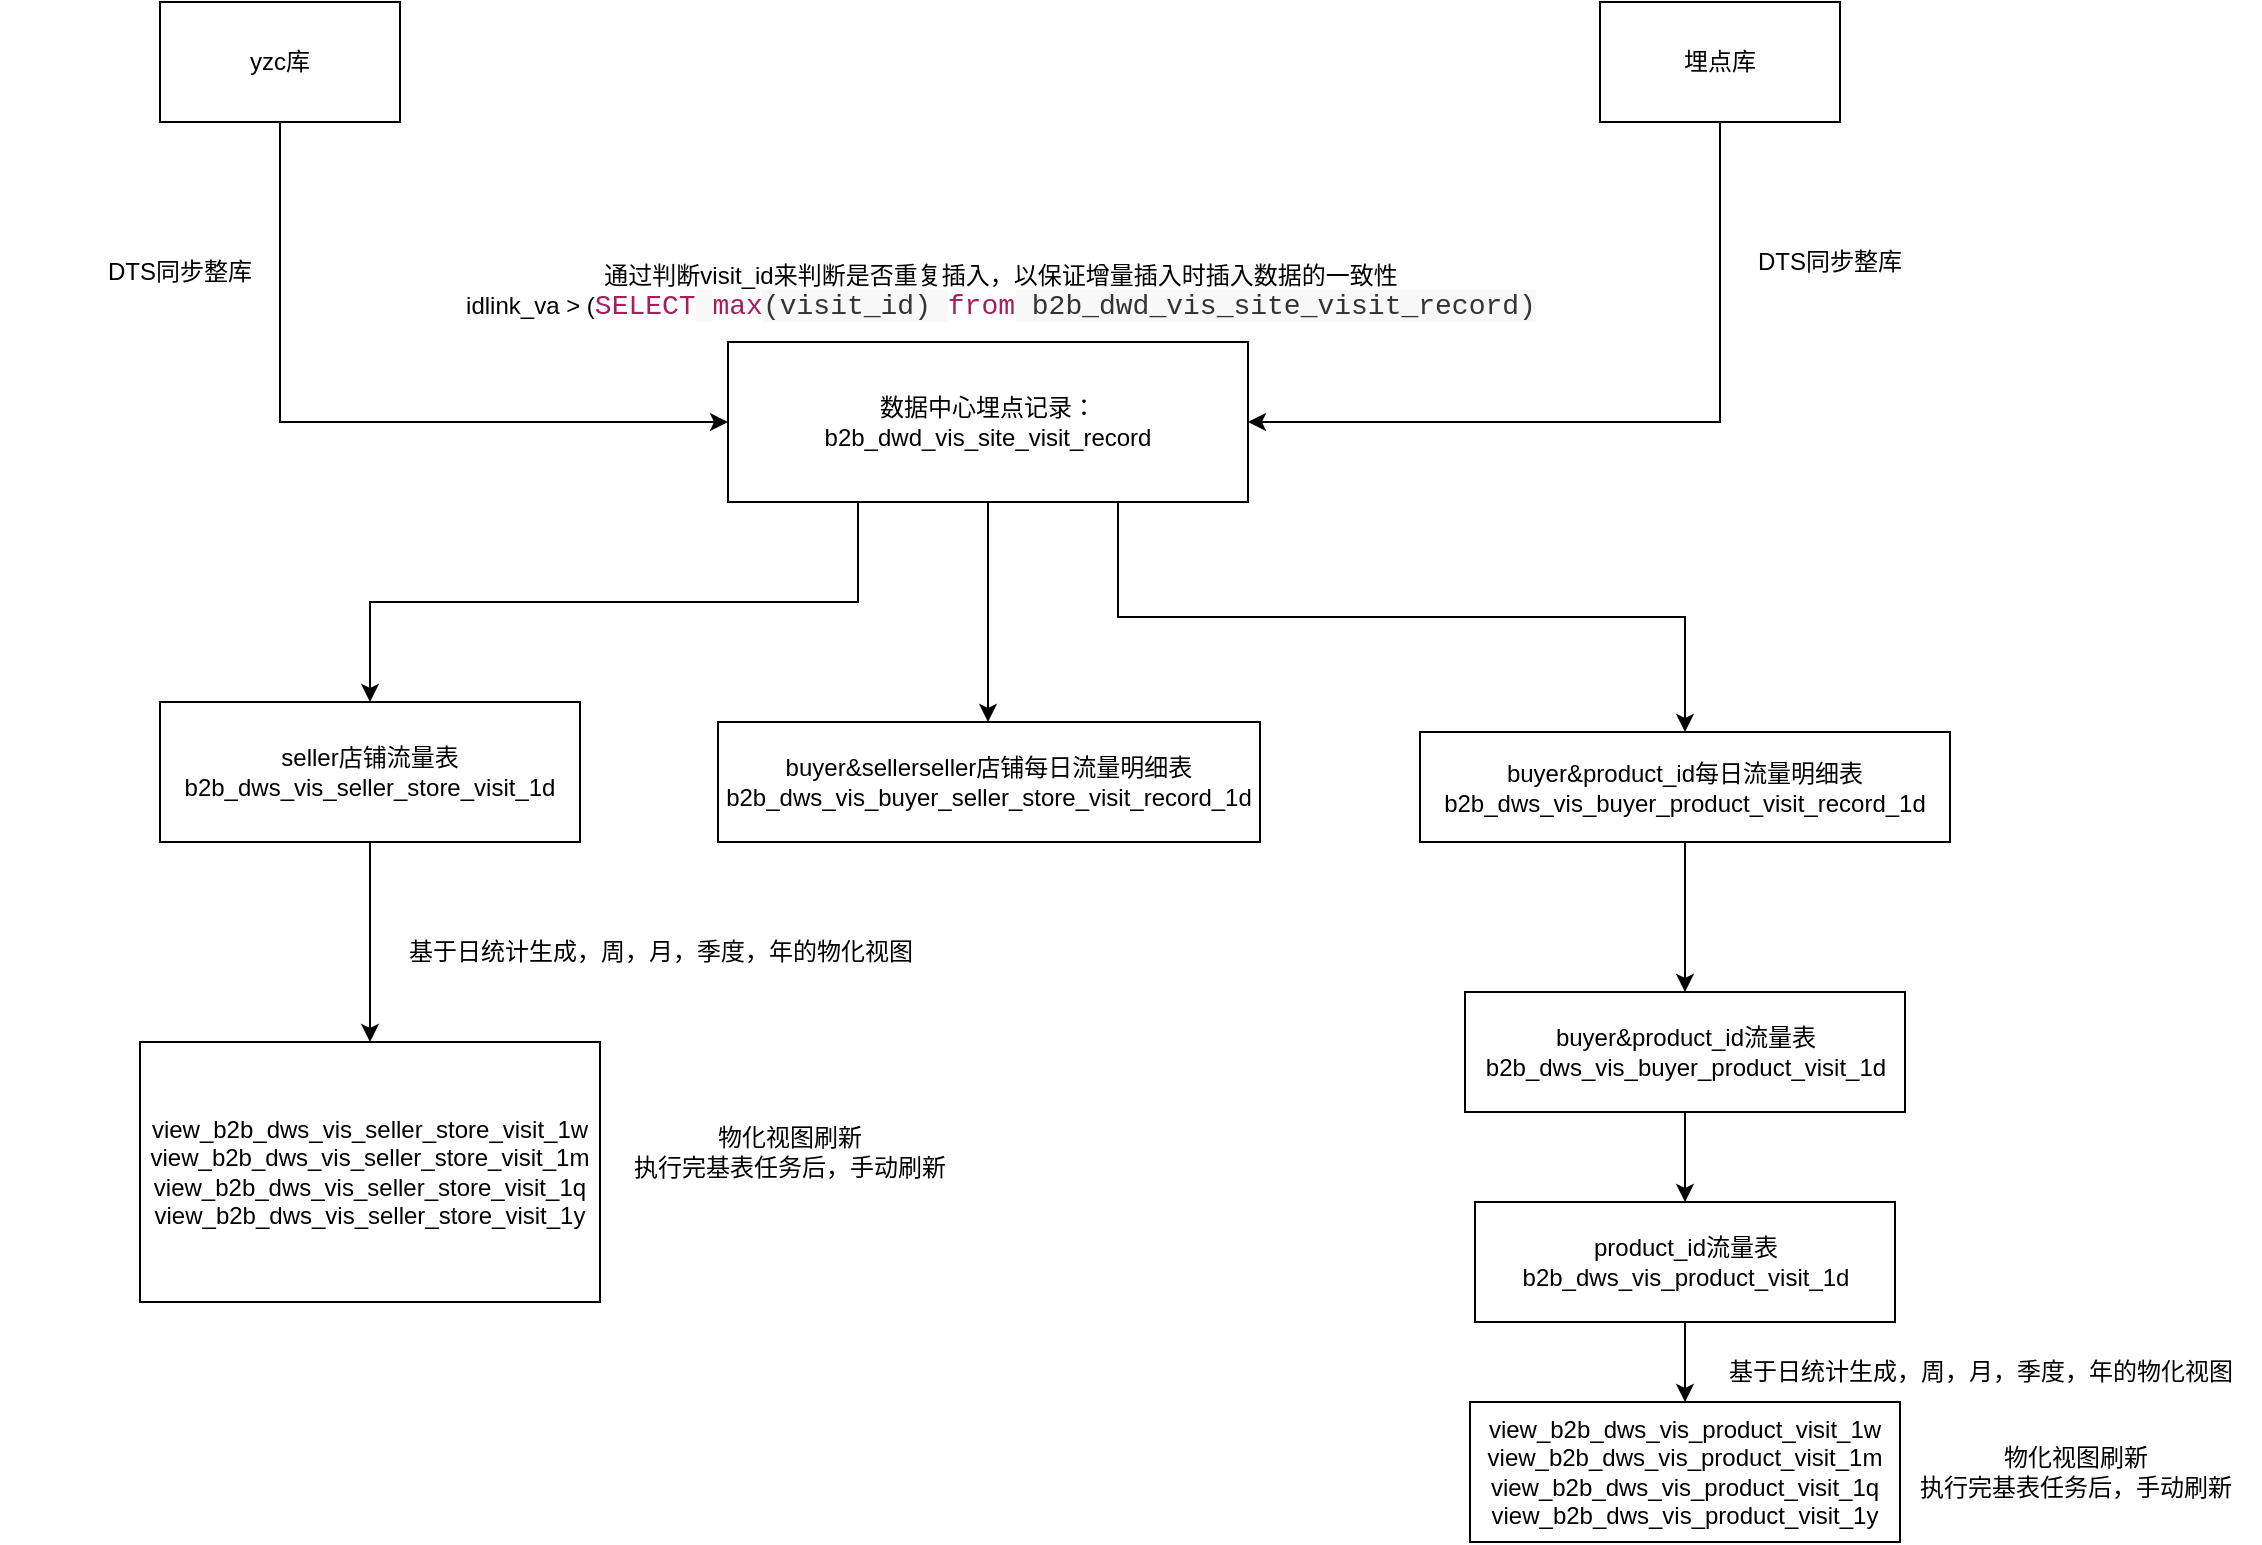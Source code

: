 <mxfile version="22.1.3" type="github">
  <diagram name="第 1 页" id="Nvfa4YNIevCubGbYaG3O">
    <mxGraphModel dx="1426" dy="785" grid="1" gridSize="10" guides="1" tooltips="1" connect="1" arrows="1" fold="1" page="1" pageScale="1" pageWidth="827" pageHeight="1169" math="0" shadow="0">
      <root>
        <mxCell id="0" />
        <mxCell id="1" parent="0" />
        <mxCell id="1pz00MVEpj-N78Dze2-A-20" style="edgeStyle=orthogonalEdgeStyle;rounded=0;orthogonalLoop=1;jettySize=auto;html=1;" parent="1" source="1pz00MVEpj-N78Dze2-A-1" edge="1">
          <mxGeometry relative="1" as="geometry">
            <mxPoint x="544" y="420" as="targetPoint" />
          </mxGeometry>
        </mxCell>
        <mxCell id="1pz00MVEpj-N78Dze2-A-22" style="edgeStyle=orthogonalEdgeStyle;rounded=0;orthogonalLoop=1;jettySize=auto;html=1;exitX=0.25;exitY=1;exitDx=0;exitDy=0;entryX=0.5;entryY=0;entryDx=0;entryDy=0;" parent="1" source="1pz00MVEpj-N78Dze2-A-1" target="1pz00MVEpj-N78Dze2-A-21" edge="1">
          <mxGeometry relative="1" as="geometry" />
        </mxCell>
        <mxCell id="1pz00MVEpj-N78Dze2-A-1" value="数据中心埋点记录：b2b_dwd_vis_site_visit_record" style="rounded=0;whiteSpace=wrap;html=1;" parent="1" vertex="1">
          <mxGeometry x="414" y="230" width="260" height="80" as="geometry" />
        </mxCell>
        <mxCell id="1pz00MVEpj-N78Dze2-A-14" style="edgeStyle=orthogonalEdgeStyle;rounded=0;orthogonalLoop=1;jettySize=auto;html=1;exitX=0.5;exitY=1;exitDx=0;exitDy=0;entryX=1;entryY=0.5;entryDx=0;entryDy=0;" parent="1" source="1pz00MVEpj-N78Dze2-A-2" target="1pz00MVEpj-N78Dze2-A-1" edge="1">
          <mxGeometry relative="1" as="geometry" />
        </mxCell>
        <mxCell id="1pz00MVEpj-N78Dze2-A-2" value="埋点库" style="rounded=0;whiteSpace=wrap;html=1;" parent="1" vertex="1">
          <mxGeometry x="850" y="60" width="120" height="60" as="geometry" />
        </mxCell>
        <mxCell id="1pz00MVEpj-N78Dze2-A-18" style="edgeStyle=orthogonalEdgeStyle;rounded=0;orthogonalLoop=1;jettySize=auto;html=1;entryX=0;entryY=0.5;entryDx=0;entryDy=0;" parent="1" source="1pz00MVEpj-N78Dze2-A-3" target="1pz00MVEpj-N78Dze2-A-1" edge="1">
          <mxGeometry relative="1" as="geometry">
            <Array as="points">
              <mxPoint x="190" y="270" />
            </Array>
          </mxGeometry>
        </mxCell>
        <mxCell id="1pz00MVEpj-N78Dze2-A-3" value="yzc库" style="rounded=0;whiteSpace=wrap;html=1;" parent="1" vertex="1">
          <mxGeometry x="130" y="60" width="120" height="60" as="geometry" />
        </mxCell>
        <mxCell id="1pz00MVEpj-N78Dze2-A-5" value="DTS同步整库" style="text;html=1;strokeColor=none;fillColor=none;align=center;verticalAlign=middle;whiteSpace=wrap;rounded=0;" parent="1" vertex="1">
          <mxGeometry x="50" y="170" width="180" height="50" as="geometry" />
        </mxCell>
        <mxCell id="1pz00MVEpj-N78Dze2-A-7" value="DTS同步整库" style="text;html=1;strokeColor=none;fillColor=none;align=center;verticalAlign=middle;whiteSpace=wrap;rounded=0;" parent="1" vertex="1">
          <mxGeometry x="920" y="170" width="90" height="40" as="geometry" />
        </mxCell>
        <mxCell id="1pz00MVEpj-N78Dze2-A-10" value="通过判断visit_id来判断是否重复插入，以保证增量插入时插入数据的一致性&lt;br&gt;idlink_va &amp;gt; (&lt;span style=&quot;box-sizing: border-box; --tw-border-spacing-x: 0; --tw-border-spacing-y: 0; --tw-translate-x: 0; --tw-translate-y: 0; --tw-rotate: 0; --tw-skew-x: 0; --tw-skew-y: 0; --tw-scale-x: 1; --tw-scale-y: 1; --tw-pan-x: ; --tw-pan-y: ; --tw-pinch-zoom: ; --tw-scroll-snap-strictness: proximity; --tw-ordinal: ; --tw-slashed-zero: ; --tw-numeric-figure: ; --tw-numeric-spacing: ; --tw-numeric-fraction: ; --tw-ring-inset: ; --tw-ring-offset-width: 0px; --tw-ring-offset-color: #fff; --tw-ring-color: rgb(59 130 246 / 0.5); --tw-ring-offset-shadow: 0 0 #0000; --tw-ring-shadow: 0 0 #0000; --tw-shadow: 0 0 #0000; --tw-shadow-colored: 0 0 #0000; --tw-blur: ; --tw-brightness: ; --tw-contrast: ; --tw-grayscale: ; --tw-hue-rotate: ; --tw-invert: ; --tw-saturate: ; --tw-sepia: ; --tw-drop-shadow: ; --tw-backdrop-blur: ; --tw-backdrop-brightness: ; --tw-backdrop-contrast: ; --tw-backdrop-grayscale: ; --tw-backdrop-hue-rotate: ; --tw-backdrop-invert: ; --tw-backdrop-opacity: ; --tw-backdrop-saturate: ; --tw-backdrop-sepia: ; -webkit-tap-highlight-color: rgba(0, 0, 0, 0); color: rgb(167, 29, 93); font-family: Consolas, Menlo, Courier, monospace; font-size: 14px; text-align: start;&quot; class=&quot;hljs-keyword&quot;&gt;SELECT&lt;/span&gt;&lt;span style=&quot;color: rgb(51, 51, 51); font-family: Consolas, Menlo, Courier, monospace; font-size: 14px; text-align: start; background-color: rgb(248, 248, 248);&quot;&gt; &lt;/span&gt;&lt;span style=&quot;box-sizing: border-box; --tw-border-spacing-x: 0; --tw-border-spacing-y: 0; --tw-translate-x: 0; --tw-translate-y: 0; --tw-rotate: 0; --tw-skew-x: 0; --tw-skew-y: 0; --tw-scale-x: 1; --tw-scale-y: 1; --tw-pan-x: ; --tw-pan-y: ; --tw-pinch-zoom: ; --tw-scroll-snap-strictness: proximity; --tw-ordinal: ; --tw-slashed-zero: ; --tw-numeric-figure: ; --tw-numeric-spacing: ; --tw-numeric-fraction: ; --tw-ring-inset: ; --tw-ring-offset-width: 0px; --tw-ring-offset-color: #fff; --tw-ring-color: rgb(59 130 246 / 0.5); --tw-ring-offset-shadow: 0 0 #0000; --tw-ring-shadow: 0 0 #0000; --tw-shadow: 0 0 #0000; --tw-shadow-colored: 0 0 #0000; --tw-blur: ; --tw-brightness: ; --tw-contrast: ; --tw-grayscale: ; --tw-hue-rotate: ; --tw-invert: ; --tw-saturate: ; --tw-sepia: ; --tw-drop-shadow: ; --tw-backdrop-blur: ; --tw-backdrop-brightness: ; --tw-backdrop-contrast: ; --tw-backdrop-grayscale: ; --tw-backdrop-hue-rotate: ; --tw-backdrop-invert: ; --tw-backdrop-opacity: ; --tw-backdrop-saturate: ; --tw-backdrop-sepia: ; -webkit-tap-highlight-color: rgba(0, 0, 0, 0); color: rgb(167, 29, 93); font-family: Consolas, Menlo, Courier, monospace; font-size: 14px; text-align: start;&quot; class=&quot;hljs-keyword&quot;&gt;max&lt;/span&gt;&lt;span style=&quot;color: rgb(51, 51, 51); font-family: Consolas, Menlo, Courier, monospace; font-size: 14px; text-align: start; background-color: rgb(248, 248, 248);&quot;&gt;(visit_id) &lt;/span&gt;&lt;span style=&quot;box-sizing: border-box; --tw-border-spacing-x: 0; --tw-border-spacing-y: 0; --tw-translate-x: 0; --tw-translate-y: 0; --tw-rotate: 0; --tw-skew-x: 0; --tw-skew-y: 0; --tw-scale-x: 1; --tw-scale-y: 1; --tw-pan-x: ; --tw-pan-y: ; --tw-pinch-zoom: ; --tw-scroll-snap-strictness: proximity; --tw-ordinal: ; --tw-slashed-zero: ; --tw-numeric-figure: ; --tw-numeric-spacing: ; --tw-numeric-fraction: ; --tw-ring-inset: ; --tw-ring-offset-width: 0px; --tw-ring-offset-color: #fff; --tw-ring-color: rgb(59 130 246 / 0.5); --tw-ring-offset-shadow: 0 0 #0000; --tw-ring-shadow: 0 0 #0000; --tw-shadow: 0 0 #0000; --tw-shadow-colored: 0 0 #0000; --tw-blur: ; --tw-brightness: ; --tw-contrast: ; --tw-grayscale: ; --tw-hue-rotate: ; --tw-invert: ; --tw-saturate: ; --tw-sepia: ; --tw-drop-shadow: ; --tw-backdrop-blur: ; --tw-backdrop-brightness: ; --tw-backdrop-contrast: ; --tw-backdrop-grayscale: ; --tw-backdrop-hue-rotate: ; --tw-backdrop-invert: ; --tw-backdrop-opacity: ; --tw-backdrop-saturate: ; --tw-backdrop-sepia: ; -webkit-tap-highlight-color: rgba(0, 0, 0, 0); color: rgb(167, 29, 93); font-family: Consolas, Menlo, Courier, monospace; font-size: 14px; text-align: start;&quot; class=&quot;hljs-keyword&quot;&gt;from&lt;/span&gt;&lt;span style=&quot;color: rgb(51, 51, 51); font-family: Consolas, Menlo, Courier, monospace; font-size: 14px; text-align: start; background-color: rgb(248, 248, 248);&quot;&gt; b2b_dwd_vis_site_visit_record)&lt;/span&gt;" style="text;html=1;align=center;verticalAlign=middle;resizable=0;points=[];autosize=1;strokeColor=none;fillColor=none;" parent="1" vertex="1">
          <mxGeometry x="290" y="185" width="520" height="40" as="geometry" />
        </mxCell>
        <mxCell id="1pz00MVEpj-N78Dze2-A-11" value="buyer&amp;amp;sellerseller店铺每日流量明细表&lt;br&gt;b2b_dws_vis_buyer_seller_store_visit_record_1d" style="rounded=0;whiteSpace=wrap;html=1;" parent="1" vertex="1">
          <mxGeometry x="409" y="420" width="271" height="60" as="geometry" />
        </mxCell>
        <mxCell id="1pz00MVEpj-N78Dze2-A-34" value="" style="edgeStyle=orthogonalEdgeStyle;rounded=0;orthogonalLoop=1;jettySize=auto;html=1;" parent="1" source="1pz00MVEpj-N78Dze2-A-21" target="1pz00MVEpj-N78Dze2-A-32" edge="1">
          <mxGeometry relative="1" as="geometry" />
        </mxCell>
        <mxCell id="1pz00MVEpj-N78Dze2-A-21" value="seller店铺流量表&lt;br&gt;b2b_dws_vis_seller_store_visit_1d" style="rounded=0;whiteSpace=wrap;html=1;" parent="1" vertex="1">
          <mxGeometry x="130" y="410" width="210" height="70" as="geometry" />
        </mxCell>
        <mxCell id="1pz00MVEpj-N78Dze2-A-28" style="edgeStyle=orthogonalEdgeStyle;rounded=0;orthogonalLoop=1;jettySize=auto;html=1;exitX=0.5;exitY=1;exitDx=0;exitDy=0;" parent="1" source="1pz00MVEpj-N78Dze2-A-23" target="1pz00MVEpj-N78Dze2-A-25" edge="1">
          <mxGeometry relative="1" as="geometry" />
        </mxCell>
        <mxCell id="1pz00MVEpj-N78Dze2-A-23" value="buyer&amp;amp;product_id流量表&lt;br&gt;b2b_dws_vis_buyer_product_visit_1d" style="rounded=0;whiteSpace=wrap;html=1;" parent="1" vertex="1">
          <mxGeometry x="782.5" y="555" width="220" height="60" as="geometry" />
        </mxCell>
        <mxCell id="1pz00MVEpj-N78Dze2-A-30" style="edgeStyle=orthogonalEdgeStyle;rounded=0;orthogonalLoop=1;jettySize=auto;html=1;entryX=0.5;entryY=0;entryDx=0;entryDy=0;" parent="1" source="1pz00MVEpj-N78Dze2-A-25" target="1pz00MVEpj-N78Dze2-A-29" edge="1">
          <mxGeometry relative="1" as="geometry" />
        </mxCell>
        <mxCell id="1pz00MVEpj-N78Dze2-A-25" value="product_id流量表&lt;br&gt;b2b_dws_vis_product_visit_1d" style="rounded=0;whiteSpace=wrap;html=1;" parent="1" vertex="1">
          <mxGeometry x="787.5" y="660" width="210" height="60" as="geometry" />
        </mxCell>
        <mxCell id="1pz00MVEpj-N78Dze2-A-29" value="view_b2b_dws_vis_product_visit_1w&lt;br&gt;view_b2b_dws_vis_product_visit_1m&lt;br&gt;view_b2b_dws_vis_product_visit_1q&lt;br&gt;view_b2b_dws_vis_product_visit_1y" style="rounded=0;whiteSpace=wrap;html=1;" parent="1" vertex="1">
          <mxGeometry x="785" y="760" width="215" height="70" as="geometry" />
        </mxCell>
        <mxCell id="1pz00MVEpj-N78Dze2-A-31" value="基于日统计生成，周，月，季度，年的物化视图" style="text;html=1;align=center;verticalAlign=middle;resizable=0;points=[];autosize=1;strokeColor=none;fillColor=none;" parent="1" vertex="1">
          <mxGeometry x="900" y="730" width="280" height="30" as="geometry" />
        </mxCell>
        <mxCell id="1pz00MVEpj-N78Dze2-A-32" value="view_b2b_dws_vis_seller_store_visit_1w&lt;br&gt;view_b2b_dws_vis_seller_store_visit_1m&lt;br&gt;view_b2b_dws_vis_seller_store_visit_1q&lt;br&gt;view_b2b_dws_vis_seller_store_visit_1y" style="rounded=0;whiteSpace=wrap;html=1;" parent="1" vertex="1">
          <mxGeometry x="120" y="580" width="230" height="130" as="geometry" />
        </mxCell>
        <mxCell id="1pz00MVEpj-N78Dze2-A-35" value="基于日统计生成，周，月，季度，年的物化视图" style="text;html=1;align=center;verticalAlign=middle;resizable=0;points=[];autosize=1;strokeColor=none;fillColor=none;" parent="1" vertex="1">
          <mxGeometry x="240" y="520" width="280" height="30" as="geometry" />
        </mxCell>
        <mxCell id="1pz00MVEpj-N78Dze2-A-36" value="物化视图刷新&lt;br&gt;执行完基表任务后，手动刷新" style="text;html=1;strokeColor=none;fillColor=none;align=center;verticalAlign=middle;whiteSpace=wrap;rounded=0;" parent="1" vertex="1">
          <mxGeometry x="360" y="610" width="170" height="50" as="geometry" />
        </mxCell>
        <mxCell id="1pz00MVEpj-N78Dze2-A-37" value="物化视图刷新&lt;br&gt;执行完基表任务后，手动刷新" style="text;html=1;strokeColor=none;fillColor=none;align=center;verticalAlign=middle;whiteSpace=wrap;rounded=0;" parent="1" vertex="1">
          <mxGeometry x="1002.5" y="770" width="170" height="50" as="geometry" />
        </mxCell>
        <mxCell id="JGXD_6DDH8fyzP-Ginrd-3" value="" style="edgeStyle=orthogonalEdgeStyle;rounded=0;orthogonalLoop=1;jettySize=auto;html=1;exitX=0.75;exitY=1;exitDx=0;exitDy=0;entryX=0.5;entryY=0;entryDx=0;entryDy=0;" edge="1" parent="1" source="1pz00MVEpj-N78Dze2-A-1" target="JGXD_6DDH8fyzP-Ginrd-1">
          <mxGeometry relative="1" as="geometry">
            <mxPoint x="609" y="310" as="sourcePoint" />
            <mxPoint x="900" y="490" as="targetPoint" />
          </mxGeometry>
        </mxCell>
        <mxCell id="JGXD_6DDH8fyzP-Ginrd-4" value="" style="edgeStyle=orthogonalEdgeStyle;rounded=0;orthogonalLoop=1;jettySize=auto;html=1;" edge="1" parent="1" source="JGXD_6DDH8fyzP-Ginrd-1" target="1pz00MVEpj-N78Dze2-A-23">
          <mxGeometry relative="1" as="geometry" />
        </mxCell>
        <mxCell id="JGXD_6DDH8fyzP-Ginrd-1" value="buyer&amp;amp;product_id每日流量明细表&lt;br&gt;b2b_dws_vis_buyer_product_visit_record_1d" style="whiteSpace=wrap;html=1;rounded=0;" vertex="1" parent="1">
          <mxGeometry x="760" y="425" width="265" height="55" as="geometry" />
        </mxCell>
      </root>
    </mxGraphModel>
  </diagram>
</mxfile>
